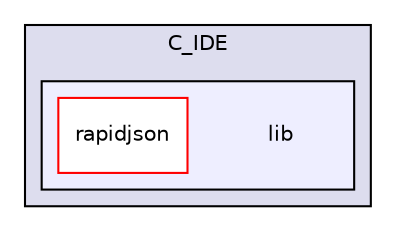 digraph "C_IDE/lib" {
  compound=true
  node [ fontsize="10", fontname="Helvetica"];
  edge [ labelfontsize="10", labelfontname="Helvetica"];
  subgraph clusterdir_46bc61e41ffaca8cfc36bd64d6e54c14 {
    graph [ bgcolor="#ddddee", pencolor="black", label="C_IDE" fontname="Helvetica", fontsize="10", URL="dir_46bc61e41ffaca8cfc36bd64d6e54c14.html"]
  subgraph clusterdir_364e22b88a1e6a953958ae2fab82bbf2 {
    graph [ bgcolor="#eeeeff", pencolor="black", label="" URL="dir_364e22b88a1e6a953958ae2fab82bbf2.html"];
    dir_364e22b88a1e6a953958ae2fab82bbf2 [shape=plaintext label="lib"];
    dir_2d8aca4267af83d815867c9446898552 [shape=box label="rapidjson" color="red" fillcolor="white" style="filled" URL="dir_2d8aca4267af83d815867c9446898552.html"];
  }
  }
}
